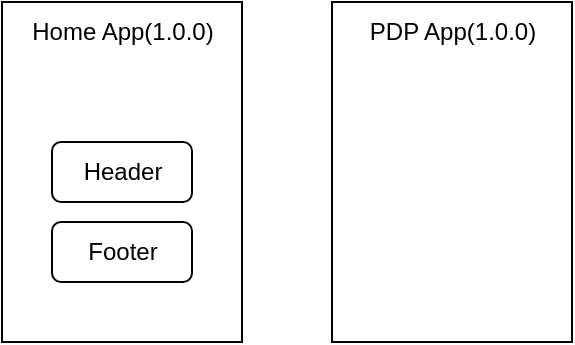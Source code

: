 <mxfile>
    <diagram id="Ptpi1M9b9z2R7P3NFd8_" name="Page-1">
        <mxGraphModel dx="452" dy="332" grid="1" gridSize="10" guides="1" tooltips="1" connect="1" arrows="1" fold="1" page="1" pageScale="1" pageWidth="827" pageHeight="1169" math="0" shadow="0">
            <root>
                <mxCell id="0"/>
                <mxCell id="1" parent="0"/>
                <mxCell id="20" value="" style="whiteSpace=wrap;html=1;fillColor=default;" vertex="1" parent="1">
                    <mxGeometry x="115" y="150" width="120" height="170" as="geometry"/>
                </mxCell>
                <mxCell id="21" value="" style="whiteSpace=wrap;html=1;fillColor=default;" vertex="1" parent="1">
                    <mxGeometry x="280" y="150" width="120" height="170" as="geometry"/>
                </mxCell>
                <mxCell id="22" value="&lt;span style=&quot;&quot;&gt;Home App(1.0.0)&lt;/span&gt;" style="text;html=1;align=center;verticalAlign=middle;resizable=0;points=[];autosize=1;strokeColor=none;fillColor=none;" vertex="1" parent="1">
                    <mxGeometry x="120" y="150" width="110" height="30" as="geometry"/>
                </mxCell>
                <mxCell id="24" value="&lt;span style=&quot;&quot;&gt;PDP App(1.0.0)&lt;/span&gt;" style="text;html=1;align=center;verticalAlign=middle;resizable=0;points=[];autosize=1;strokeColor=none;fillColor=none;" vertex="1" parent="1">
                    <mxGeometry x="285" y="150" width="110" height="30" as="geometry"/>
                </mxCell>
                <mxCell id="25" value="" style="rounded=1;whiteSpace=wrap;html=1;fillColor=default;" vertex="1" parent="1">
                    <mxGeometry x="140" y="220" width="70" height="30" as="geometry"/>
                </mxCell>
                <mxCell id="26" value="Header" style="text;html=1;align=center;verticalAlign=middle;resizable=0;points=[];autosize=1;strokeColor=none;fillColor=none;" vertex="1" parent="1">
                    <mxGeometry x="145" y="220" width="60" height="30" as="geometry"/>
                </mxCell>
                <mxCell id="27" value="" style="rounded=1;whiteSpace=wrap;html=1;fillColor=default;" vertex="1" parent="1">
                    <mxGeometry x="140" y="260" width="70" height="30" as="geometry"/>
                </mxCell>
                <mxCell id="28" value="Footer" style="text;html=1;align=center;verticalAlign=middle;resizable=0;points=[];autosize=1;strokeColor=none;fillColor=none;" vertex="1" parent="1">
                    <mxGeometry x="145" y="260" width="60" height="30" as="geometry"/>
                </mxCell>
            </root>
        </mxGraphModel>
    </diagram>
    <diagram id="6_dmMSGSp0fFFffbgSGg" name="NPM">
        <mxGraphModel dx="746" dy="547" grid="1" gridSize="10" guides="1" tooltips="1" connect="1" arrows="1" fold="1" page="1" pageScale="1" pageWidth="827" pageHeight="1169" math="0" shadow="0">
            <root>
                <mxCell id="0"/>
                <mxCell id="1" parent="0"/>
                <mxCell id="D5rz-KOQD8lep039Uy2e-19" style="edgeStyle=orthogonalEdgeStyle;html=1;exitX=1;exitY=0.25;exitDx=0;exitDy=0;entryX=0.273;entryY=-0.033;entryDx=0;entryDy=0;entryPerimeter=0;" edge="1" parent="1" source="D5rz-KOQD8lep039Uy2e-1" target="D5rz-KOQD8lep039Uy2e-11">
                    <mxGeometry relative="1" as="geometry"/>
                </mxCell>
                <mxCell id="D5rz-KOQD8lep039Uy2e-1" value="" style="whiteSpace=wrap;html=1;fillColor=default;" vertex="1" parent="1">
                    <mxGeometry x="115" y="150" width="120" height="170" as="geometry"/>
                </mxCell>
                <mxCell id="D5rz-KOQD8lep039Uy2e-18" style="edgeStyle=orthogonalEdgeStyle;html=1;exitX=0;exitY=0.25;exitDx=0;exitDy=0;entryX=0.864;entryY=0;entryDx=0;entryDy=0;entryPerimeter=0;" edge="1" parent="1" source="D5rz-KOQD8lep039Uy2e-2" target="D5rz-KOQD8lep039Uy2e-11">
                    <mxGeometry relative="1" as="geometry"/>
                </mxCell>
                <mxCell id="D5rz-KOQD8lep039Uy2e-2" value="" style="whiteSpace=wrap;html=1;fillColor=default;" vertex="1" parent="1">
                    <mxGeometry x="440" y="150" width="120" height="170" as="geometry"/>
                </mxCell>
                <mxCell id="D5rz-KOQD8lep039Uy2e-3" value="&lt;span style=&quot;&quot;&gt;Home App(1.0.1)&lt;/span&gt;" style="text;html=1;align=center;verticalAlign=middle;resizable=0;points=[];autosize=1;strokeColor=none;fillColor=none;" vertex="1" parent="1">
                    <mxGeometry x="120" y="150" width="110" height="30" as="geometry"/>
                </mxCell>
                <mxCell id="D5rz-KOQD8lep039Uy2e-4" value="&lt;span style=&quot;&quot;&gt;PDP App(1.0.1)&lt;/span&gt;" style="text;html=1;align=center;verticalAlign=middle;resizable=0;points=[];autosize=1;strokeColor=none;fillColor=none;" vertex="1" parent="1">
                    <mxGeometry x="445" y="150" width="110" height="30" as="geometry"/>
                </mxCell>
                <mxCell id="D5rz-KOQD8lep039Uy2e-10" value="" style="whiteSpace=wrap;html=1;fillColor=default;" vertex="1" parent="1">
                    <mxGeometry x="270" y="230" width="120" height="170" as="geometry"/>
                </mxCell>
                <mxCell id="D5rz-KOQD8lep039Uy2e-11" value="&lt;span style=&quot;&quot;&gt;NPM Lib (1.0.1)&lt;/span&gt;" style="text;html=1;align=center;verticalAlign=middle;resizable=0;points=[];autosize=1;strokeColor=none;fillColor=none;" vertex="1" parent="1">
                    <mxGeometry x="275" y="230" width="110" height="30" as="geometry"/>
                </mxCell>
                <mxCell id="D5rz-KOQD8lep039Uy2e-5" value="" style="rounded=1;whiteSpace=wrap;html=1;fillColor=default;" vertex="1" parent="1">
                    <mxGeometry x="295" y="300" width="70" height="30" as="geometry"/>
                </mxCell>
                <mxCell id="D5rz-KOQD8lep039Uy2e-6" value="Header" style="text;html=1;align=center;verticalAlign=middle;resizable=0;points=[];autosize=1;strokeColor=none;fillColor=none;" vertex="1" parent="1">
                    <mxGeometry x="300" y="300" width="60" height="30" as="geometry"/>
                </mxCell>
                <mxCell id="D5rz-KOQD8lep039Uy2e-7" value="" style="rounded=1;whiteSpace=wrap;html=1;fillColor=default;" vertex="1" parent="1">
                    <mxGeometry x="295" y="340" width="70" height="30" as="geometry"/>
                </mxCell>
                <mxCell id="D5rz-KOQD8lep039Uy2e-8" value="Footer" style="text;html=1;align=center;verticalAlign=middle;resizable=0;points=[];autosize=1;strokeColor=none;fillColor=none;" vertex="1" parent="1">
                    <mxGeometry x="300" y="340" width="60" height="30" as="geometry"/>
                </mxCell>
            </root>
        </mxGraphModel>
    </diagram>
    <diagram id="sXMwEFkpjc5ccT0sz2pz" name="Assets Store">
        <mxGraphModel dx="746" dy="547" grid="1" gridSize="10" guides="1" tooltips="1" connect="1" arrows="1" fold="1" page="1" pageScale="1" pageWidth="827" pageHeight="1169" math="0" shadow="0">
            <root>
                <mxCell id="0"/>
                <mxCell id="1" parent="0"/>
                <mxCell id="1C29Q6Xrig99Lo3M90Q9-17" style="edgeStyle=orthogonalEdgeStyle;html=1;exitX=1;exitY=0.5;exitDx=0;exitDy=0;entryX=0;entryY=0.5;entryDx=0;entryDy=0;" edge="1" parent="1" source="MvGJV5tpHWvIaDrUClHx-1" target="1C29Q6Xrig99Lo3M90Q9-15">
                    <mxGeometry relative="1" as="geometry"/>
                </mxCell>
                <mxCell id="MvGJV5tpHWvIaDrUClHx-1" value="" style="whiteSpace=wrap;html=1;fillColor=default;" vertex="1" parent="1">
                    <mxGeometry x="110" y="180" width="120" height="170" as="geometry"/>
                </mxCell>
                <mxCell id="1C29Q6Xrig99Lo3M90Q9-19" style="edgeStyle=orthogonalEdgeStyle;html=1;exitX=0;exitY=0.75;exitDx=0;exitDy=0;entryX=1;entryY=0.5;entryDx=0;entryDy=0;" edge="1" parent="1" source="MvGJV5tpHWvIaDrUClHx-2" target="1C29Q6Xrig99Lo3M90Q9-15">
                    <mxGeometry relative="1" as="geometry"/>
                </mxCell>
                <mxCell id="MvGJV5tpHWvIaDrUClHx-2" value="" style="whiteSpace=wrap;html=1;fillColor=default;" vertex="1" parent="1">
                    <mxGeometry x="540" y="150" width="120" height="170" as="geometry"/>
                </mxCell>
                <mxCell id="MvGJV5tpHWvIaDrUClHx-3" value="&lt;span style=&quot;&quot;&gt;Home App(1.0.0)&lt;/span&gt;" style="text;html=1;align=center;verticalAlign=middle;resizable=0;points=[];autosize=1;strokeColor=none;fillColor=none;" vertex="1" parent="1">
                    <mxGeometry x="115" y="180" width="110" height="30" as="geometry"/>
                </mxCell>
                <mxCell id="MvGJV5tpHWvIaDrUClHx-4" value="&lt;span style=&quot;&quot;&gt;PDP App(1.0.0)&lt;/span&gt;" style="text;html=1;align=center;verticalAlign=middle;resizable=0;points=[];autosize=1;strokeColor=none;fillColor=none;" vertex="1" parent="1">
                    <mxGeometry x="545" y="150" width="110" height="30" as="geometry"/>
                </mxCell>
                <mxCell id="1C29Q6Xrig99Lo3M90Q9-14" style="edgeStyle=orthogonalEdgeStyle;html=1;exitX=1;exitY=0.25;exitDx=0;exitDy=0;entryX=0.5;entryY=0;entryDx=0;entryDy=0;" edge="1" parent="1" source="1C29Q6Xrig99Lo3M90Q9-7" target="1C29Q6Xrig99Lo3M90Q9-13">
                    <mxGeometry relative="1" as="geometry"/>
                </mxCell>
                <mxCell id="1C29Q6Xrig99Lo3M90Q9-7" value="" style="whiteSpace=wrap;html=1;fillColor=default;" vertex="1" parent="1">
                    <mxGeometry x="280" y="60" width="120" height="170" as="geometry"/>
                </mxCell>
                <mxCell id="1C29Q6Xrig99Lo3M90Q9-8" value="&lt;span style=&quot;&quot;&gt;Header/Footer &lt;br&gt;Project&lt;/span&gt;" style="text;html=1;align=center;verticalAlign=middle;resizable=0;points=[];autosize=1;strokeColor=none;fillColor=none;" vertex="1" parent="1">
                    <mxGeometry x="290" y="55" width="100" height="40" as="geometry"/>
                </mxCell>
                <mxCell id="1C29Q6Xrig99Lo3M90Q9-9" value="" style="rounded=1;whiteSpace=wrap;html=1;fillColor=default;" vertex="1" parent="1">
                    <mxGeometry x="305" y="130" width="70" height="30" as="geometry"/>
                </mxCell>
                <mxCell id="1C29Q6Xrig99Lo3M90Q9-10" value="Header" style="text;html=1;align=center;verticalAlign=middle;resizable=0;points=[];autosize=1;strokeColor=none;fillColor=none;" vertex="1" parent="1">
                    <mxGeometry x="310" y="130" width="60" height="30" as="geometry"/>
                </mxCell>
                <mxCell id="1C29Q6Xrig99Lo3M90Q9-11" value="" style="rounded=1;whiteSpace=wrap;html=1;fillColor=default;" vertex="1" parent="1">
                    <mxGeometry x="305" y="170" width="70" height="30" as="geometry"/>
                </mxCell>
                <mxCell id="1C29Q6Xrig99Lo3M90Q9-12" value="Footer" style="text;html=1;align=center;verticalAlign=middle;resizable=0;points=[];autosize=1;strokeColor=none;fillColor=none;" vertex="1" parent="1">
                    <mxGeometry x="310" y="170" width="60" height="30" as="geometry"/>
                </mxCell>
                <mxCell id="1C29Q6Xrig99Lo3M90Q9-13" value="S3 Artifacts" style="whiteSpace=wrap;html=1;fillColor=default;" vertex="1" parent="1">
                    <mxGeometry x="430" y="170" width="90" height="40" as="geometry"/>
                </mxCell>
                <mxCell id="1C29Q6Xrig99Lo3M90Q9-16" style="edgeStyle=orthogonalEdgeStyle;html=1;exitX=0.5;exitY=0;exitDx=0;exitDy=0;entryX=0.5;entryY=1;entryDx=0;entryDy=0;" edge="1" parent="1" source="1C29Q6Xrig99Lo3M90Q9-15" target="1C29Q6Xrig99Lo3M90Q9-13">
                    <mxGeometry relative="1" as="geometry"/>
                </mxCell>
                <mxCell id="1C29Q6Xrig99Lo3M90Q9-15" value="shim library" style="whiteSpace=wrap;html=1;fillColor=default;" vertex="1" parent="1">
                    <mxGeometry x="330" y="290" width="100" height="30" as="geometry"/>
                </mxCell>
            </root>
        </mxGraphModel>
    </diagram>
    <diagram id="gK444wh_vlgX_dNeJkIB" name="Modeule Fedrations">
        <mxGraphModel dx="746" dy="547" grid="1" gridSize="10" guides="1" tooltips="1" connect="1" arrows="1" fold="1" page="1" pageScale="1" pageWidth="827" pageHeight="1169" math="0" shadow="0">
            <root>
                <mxCell id="0"/>
                <mxCell id="1" parent="0"/>
                <mxCell id="50n3Sn5d-x_mZIkwo2iV-1" value="" style="whiteSpace=wrap;html=1;fillColor=default;" vertex="1" parent="1">
                    <mxGeometry x="115" y="150" width="120" height="170" as="geometry"/>
                </mxCell>
                <mxCell id="50n3Sn5d-x_mZIkwo2iV-9" style="edgeStyle=orthogonalEdgeStyle;html=1;exitX=0;exitY=0.25;exitDx=0;exitDy=0;entryX=1;entryY=0.5;entryDx=0;entryDy=0;" edge="1" parent="1" source="50n3Sn5d-x_mZIkwo2iV-2" target="50n3Sn5d-x_mZIkwo2iV-5">
                    <mxGeometry relative="1" as="geometry"/>
                </mxCell>
                <mxCell id="50n3Sn5d-x_mZIkwo2iV-10" style="edgeStyle=orthogonalEdgeStyle;html=1;exitX=0;exitY=0.75;exitDx=0;exitDy=0;entryX=0.792;entryY=0.753;entryDx=0;entryDy=0;entryPerimeter=0;" edge="1" parent="1" source="50n3Sn5d-x_mZIkwo2iV-2" target="50n3Sn5d-x_mZIkwo2iV-1">
                    <mxGeometry relative="1" as="geometry"/>
                </mxCell>
                <mxCell id="50n3Sn5d-x_mZIkwo2iV-2" value="" style="whiteSpace=wrap;html=1;fillColor=default;" vertex="1" parent="1">
                    <mxGeometry x="410" y="150" width="120" height="170" as="geometry"/>
                </mxCell>
                <mxCell id="50n3Sn5d-x_mZIkwo2iV-3" value="&lt;span style=&quot;&quot;&gt;Home App(1.0.1)&lt;/span&gt;" style="text;html=1;align=center;verticalAlign=middle;resizable=0;points=[];autosize=1;strokeColor=none;fillColor=none;" vertex="1" parent="1">
                    <mxGeometry x="120" y="150" width="110" height="30" as="geometry"/>
                </mxCell>
                <mxCell id="50n3Sn5d-x_mZIkwo2iV-4" value="&lt;span style=&quot;&quot;&gt;PDP App(1.0.0)&lt;/span&gt;" style="text;html=1;align=center;verticalAlign=middle;resizable=0;points=[];autosize=1;strokeColor=none;fillColor=none;" vertex="1" parent="1">
                    <mxGeometry x="415" y="150" width="110" height="30" as="geometry"/>
                </mxCell>
                <mxCell id="50n3Sn5d-x_mZIkwo2iV-5" value="" style="rounded=1;whiteSpace=wrap;html=1;fillColor=default;" vertex="1" parent="1">
                    <mxGeometry x="140" y="220" width="70" height="30" as="geometry"/>
                </mxCell>
                <mxCell id="50n3Sn5d-x_mZIkwo2iV-6" value="Header" style="text;html=1;align=center;verticalAlign=middle;resizable=0;points=[];autosize=1;strokeColor=none;fillColor=none;" vertex="1" parent="1">
                    <mxGeometry x="145" y="220" width="60" height="30" as="geometry"/>
                </mxCell>
                <mxCell id="50n3Sn5d-x_mZIkwo2iV-7" value="" style="rounded=1;whiteSpace=wrap;html=1;fillColor=default;" vertex="1" parent="1">
                    <mxGeometry x="140" y="260" width="70" height="30" as="geometry"/>
                </mxCell>
                <mxCell id="50n3Sn5d-x_mZIkwo2iV-8" value="Footer" style="text;html=1;align=center;verticalAlign=middle;resizable=0;points=[];autosize=1;strokeColor=none;fillColor=none;" vertex="1" parent="1">
                    <mxGeometry x="145" y="260" width="60" height="30" as="geometry"/>
                </mxCell>
            </root>
        </mxGraphModel>
    </diagram>
</mxfile>